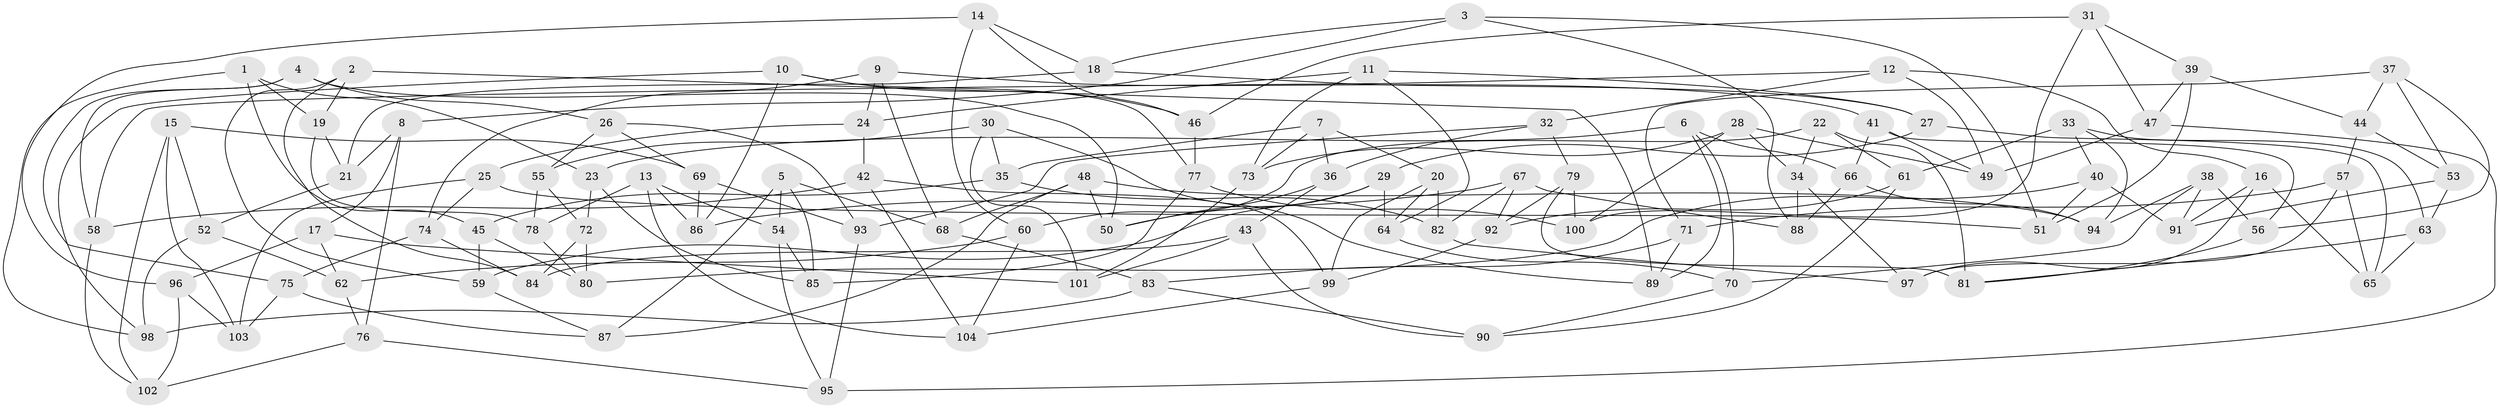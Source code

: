 // Generated by graph-tools (version 1.1) at 2025/56/03/09/25 04:56:24]
// undirected, 104 vertices, 208 edges
graph export_dot {
graph [start="1"]
  node [color=gray90,style=filled];
  1;
  2;
  3;
  4;
  5;
  6;
  7;
  8;
  9;
  10;
  11;
  12;
  13;
  14;
  15;
  16;
  17;
  18;
  19;
  20;
  21;
  22;
  23;
  24;
  25;
  26;
  27;
  28;
  29;
  30;
  31;
  32;
  33;
  34;
  35;
  36;
  37;
  38;
  39;
  40;
  41;
  42;
  43;
  44;
  45;
  46;
  47;
  48;
  49;
  50;
  51;
  52;
  53;
  54;
  55;
  56;
  57;
  58;
  59;
  60;
  61;
  62;
  63;
  64;
  65;
  66;
  67;
  68;
  69;
  70;
  71;
  72;
  73;
  74;
  75;
  76;
  77;
  78;
  79;
  80;
  81;
  82;
  83;
  84;
  85;
  86;
  87;
  88;
  89;
  90;
  91;
  92;
  93;
  94;
  95;
  96;
  97;
  98;
  99;
  100;
  101;
  102;
  103;
  104;
  1 -- 98;
  1 -- 23;
  1 -- 45;
  1 -- 19;
  2 -- 59;
  2 -- 89;
  2 -- 84;
  2 -- 19;
  3 -- 8;
  3 -- 51;
  3 -- 18;
  3 -- 88;
  4 -- 26;
  4 -- 58;
  4 -- 75;
  4 -- 50;
  5 -- 54;
  5 -- 85;
  5 -- 68;
  5 -- 87;
  6 -- 66;
  6 -- 23;
  6 -- 89;
  6 -- 70;
  7 -- 35;
  7 -- 73;
  7 -- 36;
  7 -- 20;
  8 -- 76;
  8 -- 17;
  8 -- 21;
  9 -- 41;
  9 -- 68;
  9 -- 74;
  9 -- 24;
  10 -- 46;
  10 -- 77;
  10 -- 98;
  10 -- 86;
  11 -- 64;
  11 -- 24;
  11 -- 73;
  11 -- 27;
  12 -- 49;
  12 -- 32;
  12 -- 58;
  12 -- 16;
  13 -- 104;
  13 -- 54;
  13 -- 78;
  13 -- 86;
  14 -- 46;
  14 -- 18;
  14 -- 60;
  14 -- 96;
  15 -- 102;
  15 -- 69;
  15 -- 103;
  15 -- 52;
  16 -- 97;
  16 -- 65;
  16 -- 91;
  17 -- 101;
  17 -- 96;
  17 -- 62;
  18 -- 21;
  18 -- 27;
  19 -- 21;
  19 -- 78;
  20 -- 64;
  20 -- 82;
  20 -- 99;
  21 -- 52;
  22 -- 34;
  22 -- 60;
  22 -- 61;
  22 -- 81;
  23 -- 72;
  23 -- 85;
  24 -- 25;
  24 -- 42;
  25 -- 51;
  25 -- 103;
  25 -- 74;
  26 -- 55;
  26 -- 93;
  26 -- 69;
  27 -- 65;
  27 -- 29;
  28 -- 73;
  28 -- 100;
  28 -- 34;
  28 -- 49;
  29 -- 64;
  29 -- 59;
  29 -- 50;
  30 -- 89;
  30 -- 55;
  30 -- 101;
  30 -- 35;
  31 -- 100;
  31 -- 46;
  31 -- 39;
  31 -- 47;
  32 -- 36;
  32 -- 93;
  32 -- 79;
  33 -- 94;
  33 -- 40;
  33 -- 63;
  33 -- 61;
  34 -- 88;
  34 -- 97;
  35 -- 45;
  35 -- 82;
  36 -- 43;
  36 -- 50;
  37 -- 44;
  37 -- 56;
  37 -- 53;
  37 -- 71;
  38 -- 91;
  38 -- 70;
  38 -- 94;
  38 -- 56;
  39 -- 47;
  39 -- 51;
  39 -- 44;
  40 -- 91;
  40 -- 51;
  40 -- 80;
  41 -- 66;
  41 -- 49;
  41 -- 56;
  42 -- 104;
  42 -- 99;
  42 -- 58;
  43 -- 84;
  43 -- 101;
  43 -- 90;
  44 -- 57;
  44 -- 53;
  45 -- 59;
  45 -- 80;
  46 -- 77;
  47 -- 49;
  47 -- 95;
  48 -- 94;
  48 -- 68;
  48 -- 50;
  48 -- 87;
  52 -- 98;
  52 -- 62;
  53 -- 63;
  53 -- 91;
  54 -- 85;
  54 -- 95;
  55 -- 78;
  55 -- 72;
  56 -- 81;
  57 -- 71;
  57 -- 65;
  57 -- 97;
  58 -- 102;
  59 -- 87;
  60 -- 104;
  60 -- 62;
  61 -- 90;
  61 -- 92;
  62 -- 76;
  63 -- 65;
  63 -- 81;
  64 -- 70;
  66 -- 88;
  66 -- 94;
  67 -- 82;
  67 -- 92;
  67 -- 88;
  67 -- 86;
  68 -- 83;
  69 -- 93;
  69 -- 86;
  70 -- 90;
  71 -- 89;
  71 -- 83;
  72 -- 80;
  72 -- 84;
  73 -- 101;
  74 -- 75;
  74 -- 84;
  75 -- 103;
  75 -- 87;
  76 -- 95;
  76 -- 102;
  77 -- 85;
  77 -- 100;
  78 -- 80;
  79 -- 100;
  79 -- 92;
  79 -- 81;
  82 -- 97;
  83 -- 90;
  83 -- 98;
  92 -- 99;
  93 -- 95;
  96 -- 102;
  96 -- 103;
  99 -- 104;
}
